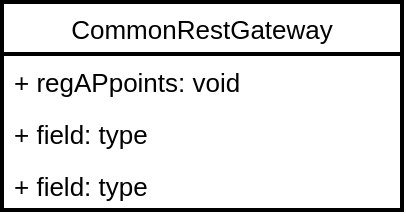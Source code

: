 <mxfile version="13.6.2" type="device"><diagram id="UuTeOZOVbNtQF-R-O3WI" name="Page-1"><mxGraphModel dx="1422" dy="822" grid="0" gridSize="10" guides="1" tooltips="1" connect="1" arrows="1" fold="1" page="1" pageScale="1" pageWidth="2339" pageHeight="3300" math="0" shadow="0"><root><mxCell id="0"/><mxCell id="1" parent="0"/><mxCell id="NaFSItQpKyHGDNIQYNbi-2" value="CommonRestGateway" style="swimlane;fontStyle=0;childLayout=stackLayout;horizontal=1;startSize=26;fillColor=none;horizontalStack=0;resizeParent=1;resizeParentMax=0;resizeLast=0;collapsible=1;marginBottom=0;strokeWidth=2;fontSize=13;" vertex="1" parent="1"><mxGeometry x="560" y="40" width="200" height="104" as="geometry"/></mxCell><mxCell id="NaFSItQpKyHGDNIQYNbi-3" value="+ regAPpoints: void" style="text;strokeColor=none;fillColor=none;align=left;verticalAlign=top;spacingLeft=4;spacingRight=4;overflow=hidden;rotatable=0;points=[[0,0.5],[1,0.5]];portConstraint=eastwest;strokeWidth=2;fontStyle=0;fontSize=13;" vertex="1" parent="NaFSItQpKyHGDNIQYNbi-2"><mxGeometry y="26" width="200" height="26" as="geometry"/></mxCell><mxCell id="NaFSItQpKyHGDNIQYNbi-4" value="+ field: type" style="text;strokeColor=none;fillColor=none;align=left;verticalAlign=top;spacingLeft=4;spacingRight=4;overflow=hidden;rotatable=0;points=[[0,0.5],[1,0.5]];portConstraint=eastwest;strokeWidth=2;fontStyle=0;fontSize=13;" vertex="1" parent="NaFSItQpKyHGDNIQYNbi-2"><mxGeometry y="52" width="200" height="26" as="geometry"/></mxCell><mxCell id="NaFSItQpKyHGDNIQYNbi-5" value="+ field: type" style="text;strokeColor=none;fillColor=none;align=left;verticalAlign=top;spacingLeft=4;spacingRight=4;overflow=hidden;rotatable=0;points=[[0,0.5],[1,0.5]];portConstraint=eastwest;strokeWidth=2;fontStyle=0;fontSize=13;" vertex="1" parent="NaFSItQpKyHGDNIQYNbi-2"><mxGeometry y="78" width="200" height="26" as="geometry"/></mxCell></root></mxGraphModel></diagram></mxfile>